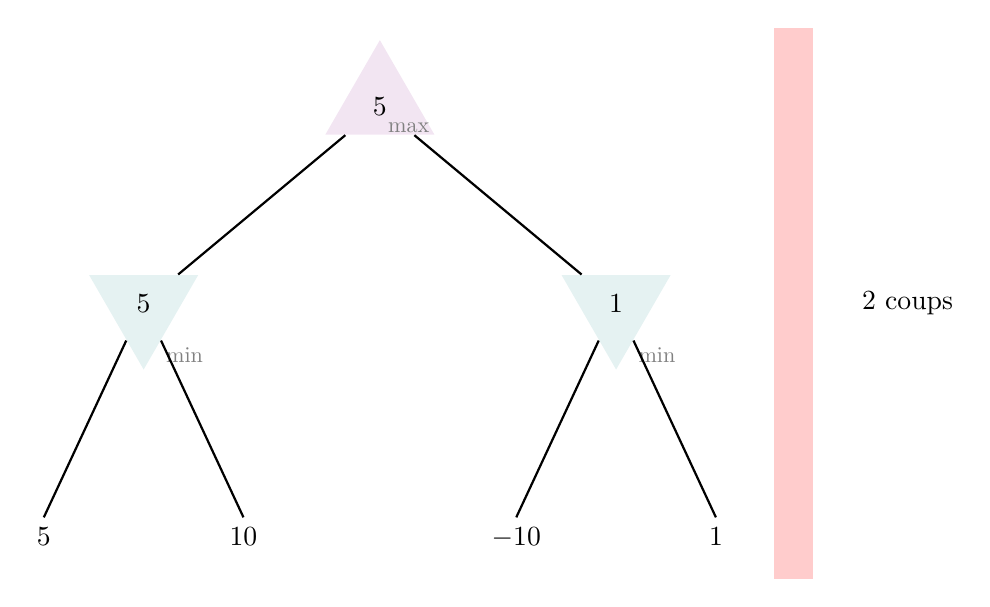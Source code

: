 ﻿\begin{tikzpicture}
		
\tikzstyle{mytrianglemax}=[
  isosceles triangle, 
  isosceles triangle apex angle=60,
  %draw,
  shape border rotate=90,
  fill=violet!10,
  minimum size =1.2cm]	
  
\tikzstyle{mytrianglemin}=[
  isosceles triangle, 
  isosceles triangle apex angle=60,
  %draw,
  shape border rotate=-90,
  fill=teal!10,
  minimum size =1.2cm]		
	
\tikzstyle{mymax}=[above=-2pt, black!50, scale=0.8]	

\tikzstyle{mymin}=[right=2pt, black!50, scale=0.8]
	
% define points
\path
  (0,0) coordinate(R)
  (-3,-2.5) coordinate (V1)
  (3,-2.5) coordinate (V2)
  ;

\node[mytrianglemax] (T) at (R) {$5$};
\node[mymax] at (T.315) {max};

\node[mytrianglemin] (T1) at (V1) {$5$};
\node[mymin] at (T1.280) {min};

\node[mytrianglemin] (T2) at (V2) {$1$};
\node[mymin] at (T2.280) {min};

% draw lines
\draw[thick]
  (T) -- (T1)
  (T) -- (T2)
  ;

% leaves
\draw[thick]
  (T1) -- ++(-115:3) node[below] {$5$}
  (T1) -- ++(-65:3) node[below] {$10$}

  (T2) -- ++(-115:3) node[below] {$-10$}
  (T2) -- ++(-65:3) node[below] {$1$}
  ;

 \fill[red!20] (5,1) rectangle ++(0.5,-7);
\node at (6,-2.5)[right] {2 coups};
\end{tikzpicture}